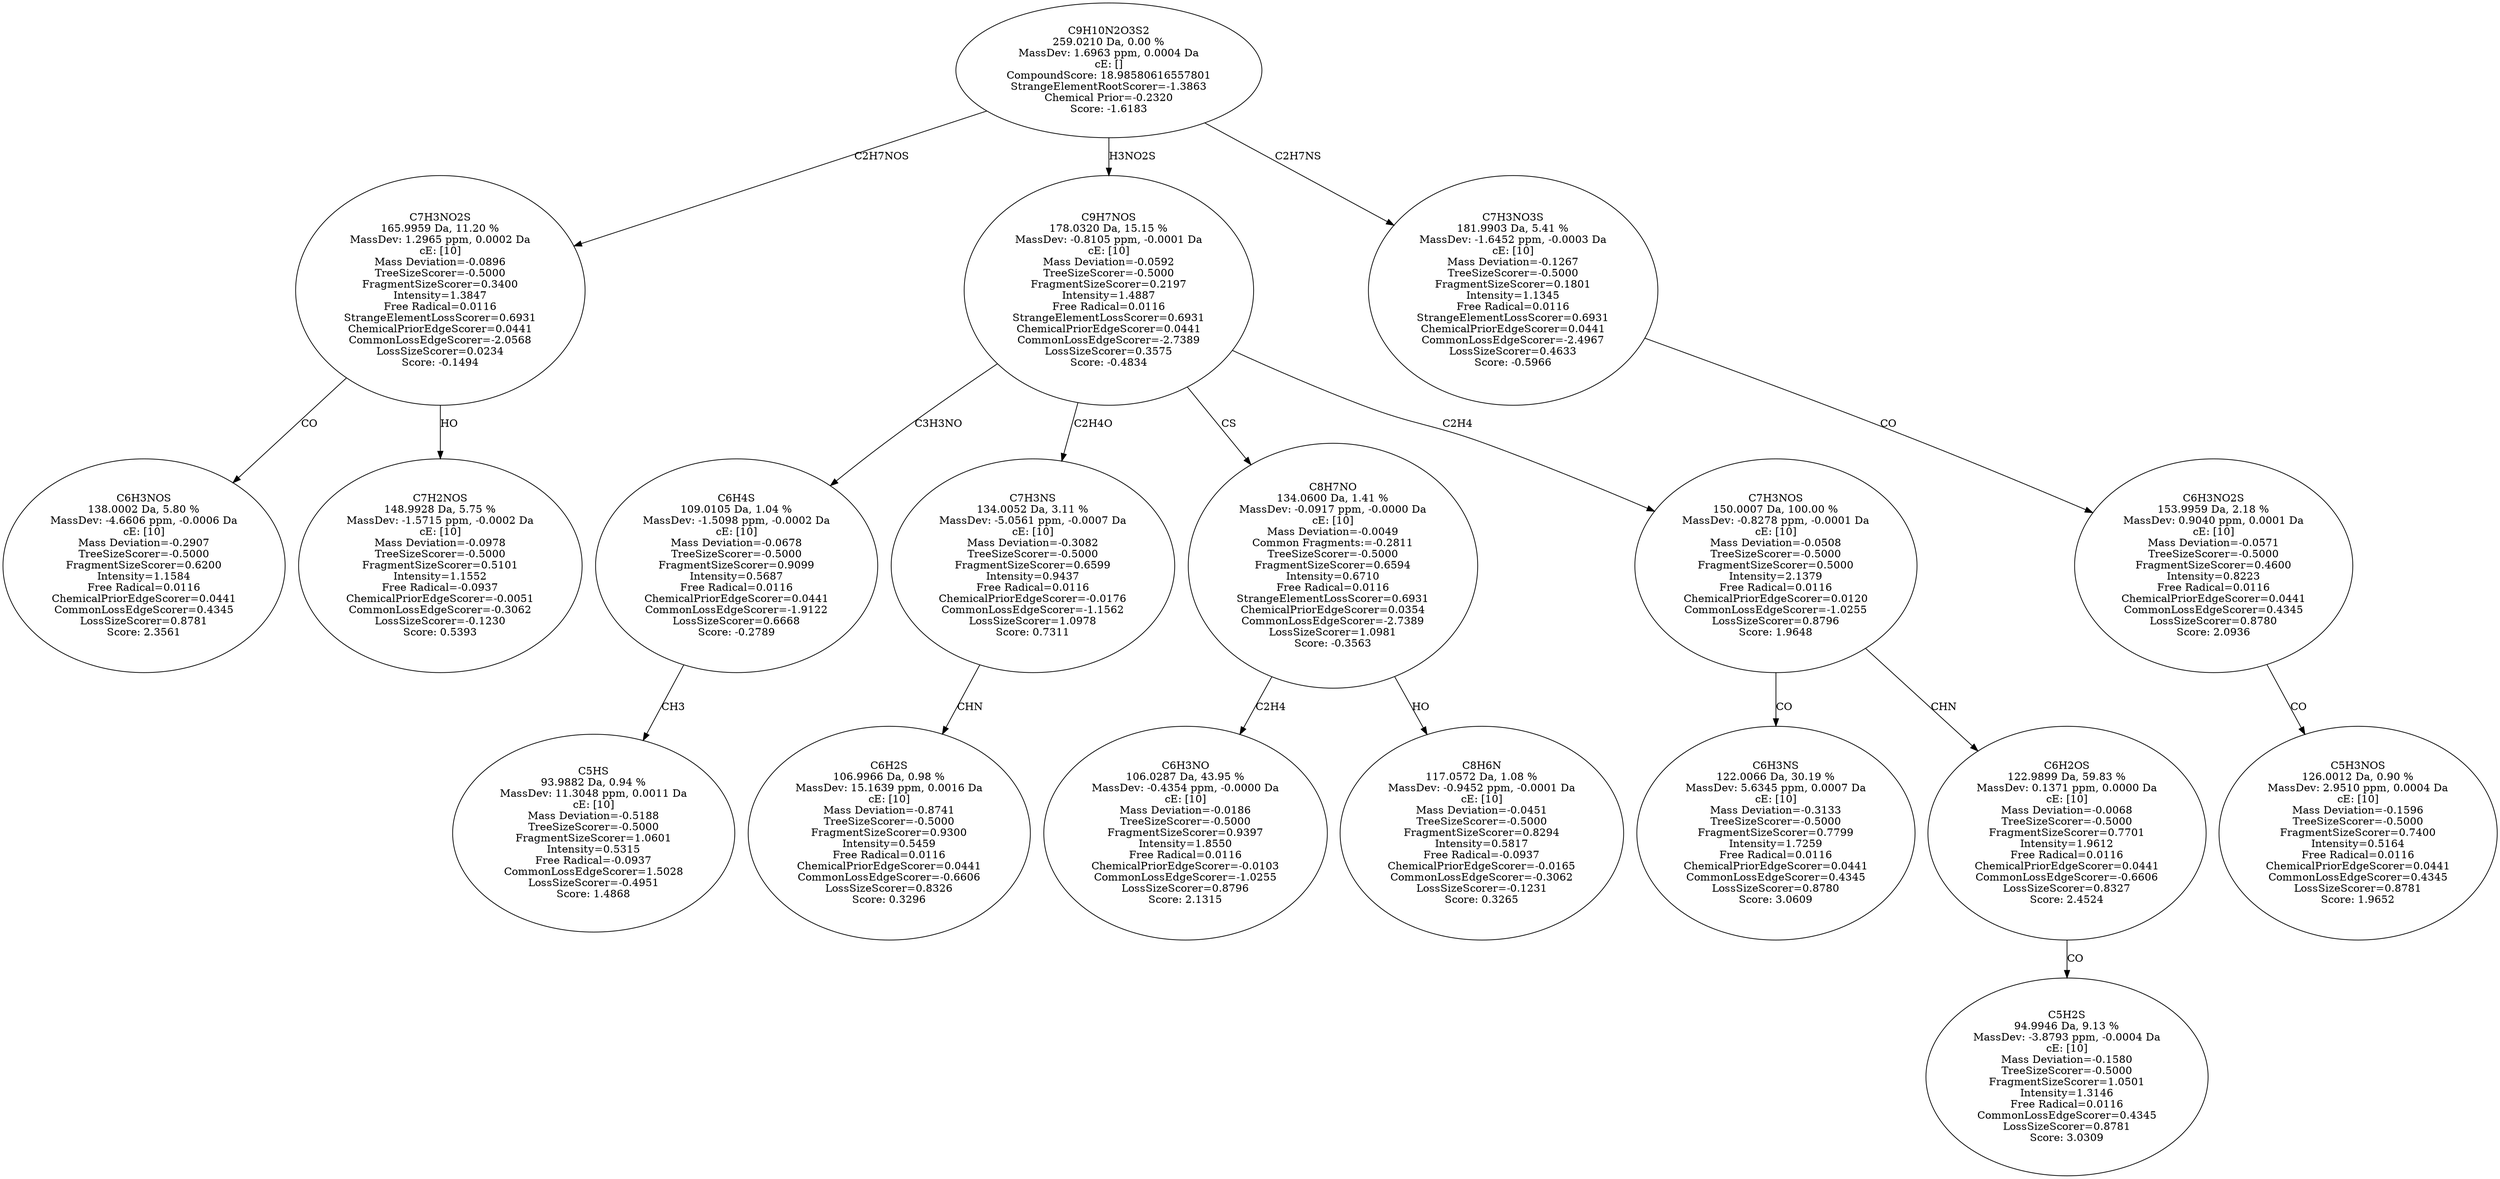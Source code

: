 strict digraph {
v1 [label="C6H3NOS\n138.0002 Da, 5.80 %\nMassDev: -4.6606 ppm, -0.0006 Da\ncE: [10]\nMass Deviation=-0.2907\nTreeSizeScorer=-0.5000\nFragmentSizeScorer=0.6200\nIntensity=1.1584\nFree Radical=0.0116\nChemicalPriorEdgeScorer=0.0441\nCommonLossEdgeScorer=0.4345\nLossSizeScorer=0.8781\nScore: 2.3561"];
v2 [label="C7H2NOS\n148.9928 Da, 5.75 %\nMassDev: -1.5715 ppm, -0.0002 Da\ncE: [10]\nMass Deviation=-0.0978\nTreeSizeScorer=-0.5000\nFragmentSizeScorer=0.5101\nIntensity=1.1552\nFree Radical=-0.0937\nChemicalPriorEdgeScorer=-0.0051\nCommonLossEdgeScorer=-0.3062\nLossSizeScorer=-0.1230\nScore: 0.5393"];
v3 [label="C7H3NO2S\n165.9959 Da, 11.20 %\nMassDev: 1.2965 ppm, 0.0002 Da\ncE: [10]\nMass Deviation=-0.0896\nTreeSizeScorer=-0.5000\nFragmentSizeScorer=0.3400\nIntensity=1.3847\nFree Radical=0.0116\nStrangeElementLossScorer=0.6931\nChemicalPriorEdgeScorer=0.0441\nCommonLossEdgeScorer=-2.0568\nLossSizeScorer=0.0234\nScore: -0.1494"];
v4 [label="C5HS\n93.9882 Da, 0.94 %\nMassDev: 11.3048 ppm, 0.0011 Da\ncE: [10]\nMass Deviation=-0.5188\nTreeSizeScorer=-0.5000\nFragmentSizeScorer=1.0601\nIntensity=0.5315\nFree Radical=-0.0937\nCommonLossEdgeScorer=1.5028\nLossSizeScorer=-0.4951\nScore: 1.4868"];
v5 [label="C6H4S\n109.0105 Da, 1.04 %\nMassDev: -1.5098 ppm, -0.0002 Da\ncE: [10]\nMass Deviation=-0.0678\nTreeSizeScorer=-0.5000\nFragmentSizeScorer=0.9099\nIntensity=0.5687\nFree Radical=0.0116\nChemicalPriorEdgeScorer=0.0441\nCommonLossEdgeScorer=-1.9122\nLossSizeScorer=0.6668\nScore: -0.2789"];
v6 [label="C6H2S\n106.9966 Da, 0.98 %\nMassDev: 15.1639 ppm, 0.0016 Da\ncE: [10]\nMass Deviation=-0.8741\nTreeSizeScorer=-0.5000\nFragmentSizeScorer=0.9300\nIntensity=0.5459\nFree Radical=0.0116\nChemicalPriorEdgeScorer=0.0441\nCommonLossEdgeScorer=-0.6606\nLossSizeScorer=0.8326\nScore: 0.3296"];
v7 [label="C7H3NS\n134.0052 Da, 3.11 %\nMassDev: -5.0561 ppm, -0.0007 Da\ncE: [10]\nMass Deviation=-0.3082\nTreeSizeScorer=-0.5000\nFragmentSizeScorer=0.6599\nIntensity=0.9437\nFree Radical=0.0116\nChemicalPriorEdgeScorer=-0.0176\nCommonLossEdgeScorer=-1.1562\nLossSizeScorer=1.0978\nScore: 0.7311"];
v8 [label="C6H3NO\n106.0287 Da, 43.95 %\nMassDev: -0.4354 ppm, -0.0000 Da\ncE: [10]\nMass Deviation=-0.0186\nTreeSizeScorer=-0.5000\nFragmentSizeScorer=0.9397\nIntensity=1.8550\nFree Radical=0.0116\nChemicalPriorEdgeScorer=-0.0103\nCommonLossEdgeScorer=-1.0255\nLossSizeScorer=0.8796\nScore: 2.1315"];
v9 [label="C8H6N\n117.0572 Da, 1.08 %\nMassDev: -0.9452 ppm, -0.0001 Da\ncE: [10]\nMass Deviation=-0.0451\nTreeSizeScorer=-0.5000\nFragmentSizeScorer=0.8294\nIntensity=0.5817\nFree Radical=-0.0937\nChemicalPriorEdgeScorer=-0.0165\nCommonLossEdgeScorer=-0.3062\nLossSizeScorer=-0.1231\nScore: 0.3265"];
v10 [label="C8H7NO\n134.0600 Da, 1.41 %\nMassDev: -0.0917 ppm, -0.0000 Da\ncE: [10]\nMass Deviation=-0.0049\nCommon Fragments:=-0.2811\nTreeSizeScorer=-0.5000\nFragmentSizeScorer=0.6594\nIntensity=0.6710\nFree Radical=0.0116\nStrangeElementLossScorer=0.6931\nChemicalPriorEdgeScorer=0.0354\nCommonLossEdgeScorer=-2.7389\nLossSizeScorer=1.0981\nScore: -0.3563"];
v11 [label="C6H3NS\n122.0066 Da, 30.19 %\nMassDev: 5.6345 ppm, 0.0007 Da\ncE: [10]\nMass Deviation=-0.3133\nTreeSizeScorer=-0.5000\nFragmentSizeScorer=0.7799\nIntensity=1.7259\nFree Radical=0.0116\nChemicalPriorEdgeScorer=0.0441\nCommonLossEdgeScorer=0.4345\nLossSizeScorer=0.8780\nScore: 3.0609"];
v12 [label="C5H2S\n94.9946 Da, 9.13 %\nMassDev: -3.8793 ppm, -0.0004 Da\ncE: [10]\nMass Deviation=-0.1580\nTreeSizeScorer=-0.5000\nFragmentSizeScorer=1.0501\nIntensity=1.3146\nFree Radical=0.0116\nCommonLossEdgeScorer=0.4345\nLossSizeScorer=0.8781\nScore: 3.0309"];
v13 [label="C6H2OS\n122.9899 Da, 59.83 %\nMassDev: 0.1371 ppm, 0.0000 Da\ncE: [10]\nMass Deviation=-0.0068\nTreeSizeScorer=-0.5000\nFragmentSizeScorer=0.7701\nIntensity=1.9612\nFree Radical=0.0116\nChemicalPriorEdgeScorer=0.0441\nCommonLossEdgeScorer=-0.6606\nLossSizeScorer=0.8327\nScore: 2.4524"];
v14 [label="C7H3NOS\n150.0007 Da, 100.00 %\nMassDev: -0.8278 ppm, -0.0001 Da\ncE: [10]\nMass Deviation=-0.0508\nTreeSizeScorer=-0.5000\nFragmentSizeScorer=0.5000\nIntensity=2.1379\nFree Radical=0.0116\nChemicalPriorEdgeScorer=0.0120\nCommonLossEdgeScorer=-1.0255\nLossSizeScorer=0.8796\nScore: 1.9648"];
v15 [label="C9H7NOS\n178.0320 Da, 15.15 %\nMassDev: -0.8105 ppm, -0.0001 Da\ncE: [10]\nMass Deviation=-0.0592\nTreeSizeScorer=-0.5000\nFragmentSizeScorer=0.2197\nIntensity=1.4887\nFree Radical=0.0116\nStrangeElementLossScorer=0.6931\nChemicalPriorEdgeScorer=0.0441\nCommonLossEdgeScorer=-2.7389\nLossSizeScorer=0.3575\nScore: -0.4834"];
v16 [label="C5H3NOS\n126.0012 Da, 0.90 %\nMassDev: 2.9510 ppm, 0.0004 Da\ncE: [10]\nMass Deviation=-0.1596\nTreeSizeScorer=-0.5000\nFragmentSizeScorer=0.7400\nIntensity=0.5164\nFree Radical=0.0116\nChemicalPriorEdgeScorer=0.0441\nCommonLossEdgeScorer=0.4345\nLossSizeScorer=0.8781\nScore: 1.9652"];
v17 [label="C6H3NO2S\n153.9959 Da, 2.18 %\nMassDev: 0.9040 ppm, 0.0001 Da\ncE: [10]\nMass Deviation=-0.0571\nTreeSizeScorer=-0.5000\nFragmentSizeScorer=0.4600\nIntensity=0.8223\nFree Radical=0.0116\nChemicalPriorEdgeScorer=0.0441\nCommonLossEdgeScorer=0.4345\nLossSizeScorer=0.8780\nScore: 2.0936"];
v18 [label="C7H3NO3S\n181.9903 Da, 5.41 %\nMassDev: -1.6452 ppm, -0.0003 Da\ncE: [10]\nMass Deviation=-0.1267\nTreeSizeScorer=-0.5000\nFragmentSizeScorer=0.1801\nIntensity=1.1345\nFree Radical=0.0116\nStrangeElementLossScorer=0.6931\nChemicalPriorEdgeScorer=0.0441\nCommonLossEdgeScorer=-2.4967\nLossSizeScorer=0.4633\nScore: -0.5966"];
v19 [label="C9H10N2O3S2\n259.0210 Da, 0.00 %\nMassDev: 1.6963 ppm, 0.0004 Da\ncE: []\nCompoundScore: 18.98580616557801\nStrangeElementRootScorer=-1.3863\nChemical Prior=-0.2320\nScore: -1.6183"];
v3 -> v1 [label="CO"];
v3 -> v2 [label="HO"];
v19 -> v3 [label="C2H7NOS"];
v5 -> v4 [label="CH3"];
v15 -> v5 [label="C3H3NO"];
v7 -> v6 [label="CHN"];
v15 -> v7 [label="C2H4O"];
v10 -> v8 [label="C2H4"];
v10 -> v9 [label="HO"];
v15 -> v10 [label="CS"];
v14 -> v11 [label="CO"];
v13 -> v12 [label="CO"];
v14 -> v13 [label="CHN"];
v15 -> v14 [label="C2H4"];
v19 -> v15 [label="H3NO2S"];
v17 -> v16 [label="CO"];
v18 -> v17 [label="CO"];
v19 -> v18 [label="C2H7NS"];
}